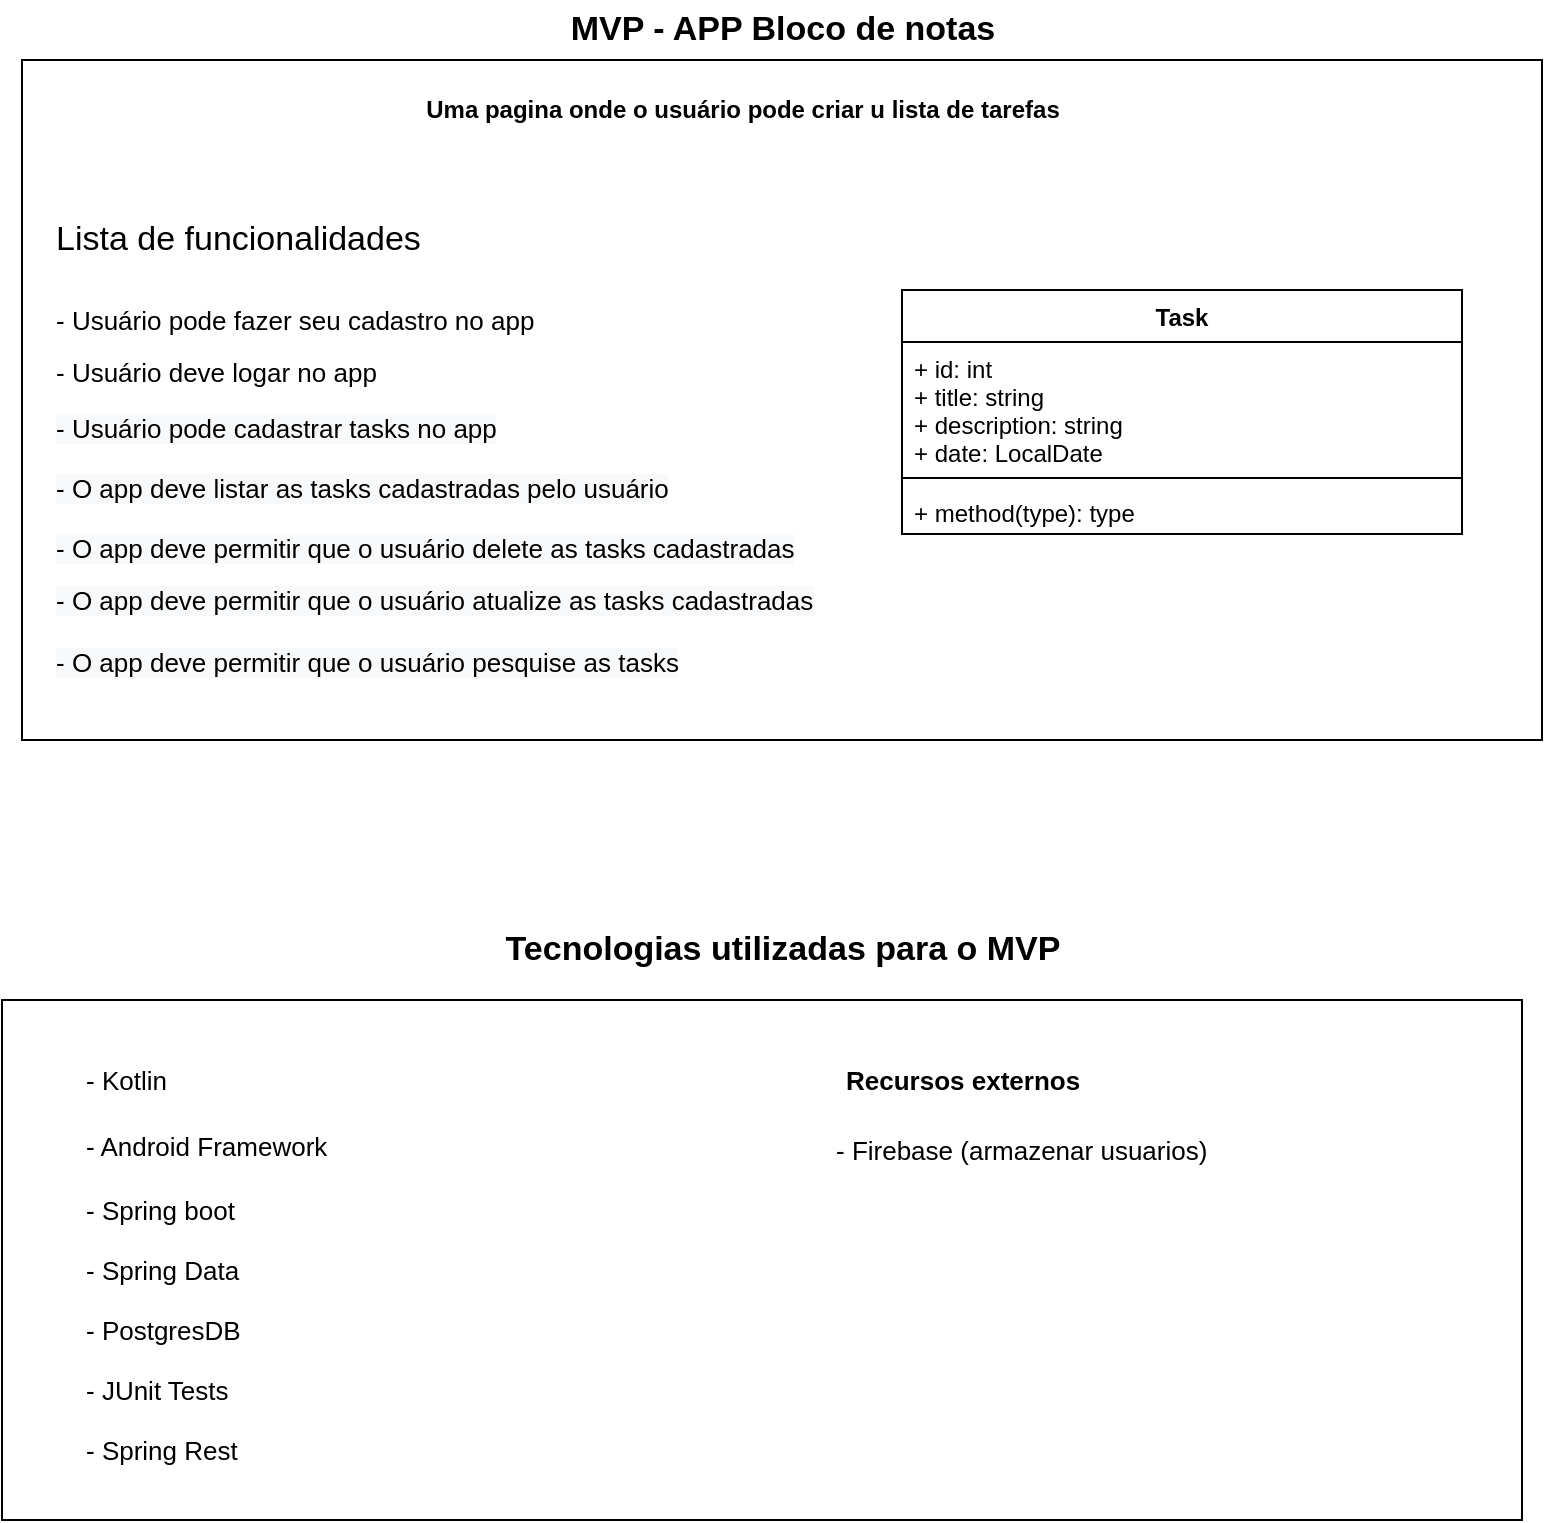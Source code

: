 <mxfile version="20.3.6" type="google"><diagram id="1p2Wu9E3P_w6Wi135jw3" name="Page-1"><mxGraphModel dx="981" dy="526" grid="1" gridSize="10" guides="1" tooltips="1" connect="1" arrows="1" fold="1" page="1" pageScale="1" pageWidth="850" pageHeight="1100" math="0" shadow="0"><root><mxCell id="0"/><mxCell id="1" parent="0"/><mxCell id="Pd6OnpwWs5u60brhF2Lz-16" value="" style="rounded=0;whiteSpace=wrap;html=1;fontSize=13;" vertex="1" parent="1"><mxGeometry x="40" y="40" width="760" height="340" as="geometry"/></mxCell><mxCell id="Pd6OnpwWs5u60brhF2Lz-1" value="&lt;b&gt;&lt;font style=&quot;font-size: 17px;&quot;&gt;MVP - APP Bloco de notas&lt;/font&gt;&lt;/b&gt;" style="text;html=1;align=center;verticalAlign=middle;resizable=0;points=[];autosize=1;strokeColor=none;fillColor=none;" vertex="1" parent="1"><mxGeometry x="300" y="10" width="240" height="30" as="geometry"/></mxCell><mxCell id="Pd6OnpwWs5u60brhF2Lz-2" value="&lt;b&gt;Uma pagina onde o usuário pode criar u lista de tarefas&lt;/b&gt;" style="text;html=1;align=center;verticalAlign=middle;resizable=0;points=[];autosize=1;strokeColor=none;fillColor=none;" vertex="1" parent="1"><mxGeometry x="230" y="50" width="340" height="30" as="geometry"/></mxCell><mxCell id="Pd6OnpwWs5u60brhF2Lz-3" value="Task" style="swimlane;fontStyle=1;align=center;verticalAlign=top;childLayout=stackLayout;horizontal=1;startSize=26;horizontalStack=0;resizeParent=1;resizeParentMax=0;resizeLast=0;collapsible=1;marginBottom=0;" vertex="1" parent="1"><mxGeometry x="480" y="155" width="280" height="122" as="geometry"/></mxCell><mxCell id="Pd6OnpwWs5u60brhF2Lz-4" value="+ id: int&#10;+ title: string&#10;+ description: string&#10;+ date: LocalDate" style="text;strokeColor=none;fillColor=none;align=left;verticalAlign=top;spacingLeft=4;spacingRight=4;overflow=hidden;rotatable=0;points=[[0,0.5],[1,0.5]];portConstraint=eastwest;" vertex="1" parent="Pd6OnpwWs5u60brhF2Lz-3"><mxGeometry y="26" width="280" height="64" as="geometry"/></mxCell><mxCell id="Pd6OnpwWs5u60brhF2Lz-5" value="" style="line;strokeWidth=1;fillColor=none;align=left;verticalAlign=middle;spacingTop=-1;spacingLeft=3;spacingRight=3;rotatable=0;labelPosition=right;points=[];portConstraint=eastwest;strokeColor=inherit;" vertex="1" parent="Pd6OnpwWs5u60brhF2Lz-3"><mxGeometry y="90" width="280" height="8" as="geometry"/></mxCell><mxCell id="Pd6OnpwWs5u60brhF2Lz-6" value="+ method(type): type" style="text;strokeColor=none;fillColor=none;align=left;verticalAlign=top;spacingLeft=4;spacingRight=4;overflow=hidden;rotatable=0;points=[[0,0.5],[1,0.5]];portConstraint=eastwest;" vertex="1" parent="Pd6OnpwWs5u60brhF2Lz-3"><mxGeometry y="98" width="280" height="24" as="geometry"/></mxCell><mxCell id="Pd6OnpwWs5u60brhF2Lz-8" value="Lista de funcionalidades" style="text;html=1;align=left;verticalAlign=middle;resizable=0;points=[];autosize=1;strokeColor=none;fillColor=none;fontSize=17;" vertex="1" parent="1"><mxGeometry x="55" y="115" width="210" height="30" as="geometry"/></mxCell><mxCell id="Pd6OnpwWs5u60brhF2Lz-9" value="&lt;span style=&quot;font-size: 13px;&quot;&gt;- Usuário&amp;nbsp;pode fazer seu cadastro no app&lt;/span&gt;" style="text;html=1;align=left;verticalAlign=middle;resizable=0;points=[];autosize=1;strokeColor=none;fillColor=none;fontSize=17;" vertex="1" parent="1"><mxGeometry x="55" y="155" width="260" height="30" as="geometry"/></mxCell><mxCell id="Pd6OnpwWs5u60brhF2Lz-10" value="&lt;span style=&quot;font-size: 13px;&quot;&gt;- Usuário deve logar no app&lt;/span&gt;" style="text;html=1;align=left;verticalAlign=middle;resizable=0;points=[];autosize=1;strokeColor=none;fillColor=none;fontSize=17;" vertex="1" parent="1"><mxGeometry x="55" y="181" width="180" height="30" as="geometry"/></mxCell><mxCell id="Pd6OnpwWs5u60brhF2Lz-11" value="&lt;span style=&quot;color: rgb(0, 0, 0); font-family: Helvetica; font-size: 13px; font-style: normal; font-variant-ligatures: normal; font-variant-caps: normal; font-weight: 400; letter-spacing: normal; orphans: 2; text-align: left; text-indent: 0px; text-transform: none; widows: 2; word-spacing: 0px; -webkit-text-stroke-width: 0px; background-color: rgb(248, 249, 250); text-decoration-thickness: initial; text-decoration-style: initial; text-decoration-color: initial; float: none; display: inline !important;&quot;&gt;- Usuário pode cadastrar tasks no app&lt;/span&gt;" style="text;whiteSpace=wrap;html=1;fontSize=13;" vertex="1" parent="1"><mxGeometry x="55" y="210" width="245" height="30" as="geometry"/></mxCell><mxCell id="Pd6OnpwWs5u60brhF2Lz-12" value="&lt;span style=&quot;color: rgb(0, 0, 0); font-family: Helvetica; font-size: 13px; font-style: normal; font-variant-ligatures: normal; font-variant-caps: normal; font-weight: 400; letter-spacing: normal; orphans: 2; text-align: left; text-indent: 0px; text-transform: none; widows: 2; word-spacing: 0px; -webkit-text-stroke-width: 0px; background-color: rgb(248, 249, 250); text-decoration-thickness: initial; text-decoration-style: initial; text-decoration-color: initial; float: none; display: inline !important;&quot;&gt;- O app deve listar as tasks cadastradas pelo usuário&lt;/span&gt;" style="text;whiteSpace=wrap;html=1;fontSize=13;" vertex="1" parent="1"><mxGeometry x="55" y="240" width="315" height="30" as="geometry"/></mxCell><mxCell id="Pd6OnpwWs5u60brhF2Lz-13" value="&lt;span style=&quot;color: rgb(0, 0, 0); font-family: Helvetica; font-size: 13px; font-style: normal; font-variant-ligatures: normal; font-variant-caps: normal; font-weight: 400; letter-spacing: normal; orphans: 2; text-align: left; text-indent: 0px; text-transform: none; widows: 2; word-spacing: 0px; -webkit-text-stroke-width: 0px; background-color: rgb(248, 249, 250); text-decoration-thickness: initial; text-decoration-style: initial; text-decoration-color: initial; float: none; display: inline !important;&quot;&gt;- O app deve permitir que o usuário delete as tasks cadastradas&lt;/span&gt;" style="text;whiteSpace=wrap;html=1;fontSize=13;" vertex="1" parent="1"><mxGeometry x="55" y="270" width="375" height="30" as="geometry"/></mxCell><mxCell id="Pd6OnpwWs5u60brhF2Lz-14" value="&lt;span style=&quot;color: rgb(0, 0, 0); font-family: Helvetica; font-size: 13px; font-style: normal; font-variant-ligatures: normal; font-variant-caps: normal; font-weight: 400; letter-spacing: normal; orphans: 2; text-align: left; text-indent: 0px; text-transform: none; widows: 2; word-spacing: 0px; -webkit-text-stroke-width: 0px; background-color: rgb(248, 249, 250); text-decoration-thickness: initial; text-decoration-style: initial; text-decoration-color: initial; float: none; display: inline !important;&quot;&gt;- O app deve permitir que o usuário pesquise as tasks&lt;/span&gt;" style="text;whiteSpace=wrap;html=1;fontSize=13;" vertex="1" parent="1"><mxGeometry x="55" y="327" width="375" height="30" as="geometry"/></mxCell><mxCell id="Pd6OnpwWs5u60brhF2Lz-15" value="&lt;span style=&quot;color: rgb(0, 0, 0); font-family: Helvetica; font-size: 13px; font-style: normal; font-variant-ligatures: normal; font-variant-caps: normal; font-weight: 400; letter-spacing: normal; orphans: 2; text-align: left; text-indent: 0px; text-transform: none; widows: 2; word-spacing: 0px; -webkit-text-stroke-width: 0px; background-color: rgb(248, 249, 250); text-decoration-thickness: initial; text-decoration-style: initial; text-decoration-color: initial; float: none; display: inline !important;&quot;&gt;- O app deve permitir que o usuário atualize as tasks cadastradas&lt;/span&gt;" style="text;whiteSpace=wrap;html=1;fontSize=13;" vertex="1" parent="1"><mxGeometry x="55" y="296" width="405" height="30" as="geometry"/></mxCell><mxCell id="Pd6OnpwWs5u60brhF2Lz-17" value="" style="rounded=0;whiteSpace=wrap;html=1;fontSize=13;" vertex="1" parent="1"><mxGeometry x="30" y="510" width="760" height="260" as="geometry"/></mxCell><mxCell id="Pd6OnpwWs5u60brhF2Lz-18" value="&lt;b&gt;&lt;font style=&quot;font-size: 17px;&quot;&gt;Tecnologias utilizadas para o MVP&lt;/font&gt;&lt;/b&gt;" style="text;html=1;align=center;verticalAlign=middle;resizable=0;points=[];autosize=1;strokeColor=none;fillColor=none;" vertex="1" parent="1"><mxGeometry x="270" y="470" width="300" height="30" as="geometry"/></mxCell><mxCell id="Pd6OnpwWs5u60brhF2Lz-20" value="- Kotlin" style="text;html=1;strokeColor=none;fillColor=none;align=left;verticalAlign=middle;whiteSpace=wrap;rounded=0;fontSize=13;" vertex="1" parent="1"><mxGeometry x="70" y="535" width="60" height="30" as="geometry"/></mxCell><mxCell id="Pd6OnpwWs5u60brhF2Lz-21" value="- Android Framework" style="text;html=1;strokeColor=none;fillColor=none;align=left;verticalAlign=middle;whiteSpace=wrap;rounded=0;fontSize=13;" vertex="1" parent="1"><mxGeometry x="70" y="568" width="140" height="30" as="geometry"/></mxCell><mxCell id="Pd6OnpwWs5u60brhF2Lz-23" value="- Spring boot" style="text;html=1;strokeColor=none;fillColor=none;align=left;verticalAlign=middle;whiteSpace=wrap;rounded=0;fontSize=13;" vertex="1" parent="1"><mxGeometry x="70" y="600" width="130" height="30" as="geometry"/></mxCell><mxCell id="Pd6OnpwWs5u60brhF2Lz-24" value="- Spring Data" style="text;html=1;strokeColor=none;fillColor=none;align=left;verticalAlign=middle;whiteSpace=wrap;rounded=0;fontSize=13;" vertex="1" parent="1"><mxGeometry x="70" y="630" width="130" height="30" as="geometry"/></mxCell><mxCell id="Pd6OnpwWs5u60brhF2Lz-25" value="- PostgresDB" style="text;html=1;strokeColor=none;fillColor=none;align=left;verticalAlign=middle;whiteSpace=wrap;rounded=0;fontSize=13;" vertex="1" parent="1"><mxGeometry x="70" y="660" width="130" height="30" as="geometry"/></mxCell><mxCell id="Pd6OnpwWs5u60brhF2Lz-26" value="- JUnit Tests" style="text;html=1;strokeColor=none;fillColor=none;align=left;verticalAlign=middle;whiteSpace=wrap;rounded=0;fontSize=13;" vertex="1" parent="1"><mxGeometry x="70" y="690" width="130" height="30" as="geometry"/></mxCell><mxCell id="Pd6OnpwWs5u60brhF2Lz-27" value="- Spring Rest" style="text;html=1;strokeColor=none;fillColor=none;align=left;verticalAlign=middle;whiteSpace=wrap;rounded=0;fontSize=13;" vertex="1" parent="1"><mxGeometry x="70" y="720" width="160" height="30" as="geometry"/></mxCell><mxCell id="Pd6OnpwWs5u60brhF2Lz-28" value="Recursos externos" style="text;html=1;strokeColor=none;fillColor=none;align=left;verticalAlign=middle;whiteSpace=wrap;rounded=0;fontSize=13;fontStyle=1" vertex="1" parent="1"><mxGeometry x="450" y="535" width="220" height="30" as="geometry"/></mxCell><mxCell id="Pd6OnpwWs5u60brhF2Lz-29" value="- Firebase (armazenar usuarios)" style="text;html=1;strokeColor=none;fillColor=none;align=left;verticalAlign=middle;whiteSpace=wrap;rounded=0;fontSize=13;" vertex="1" parent="1"><mxGeometry x="445" y="570" width="230" height="30" as="geometry"/></mxCell></root></mxGraphModel></diagram></mxfile>